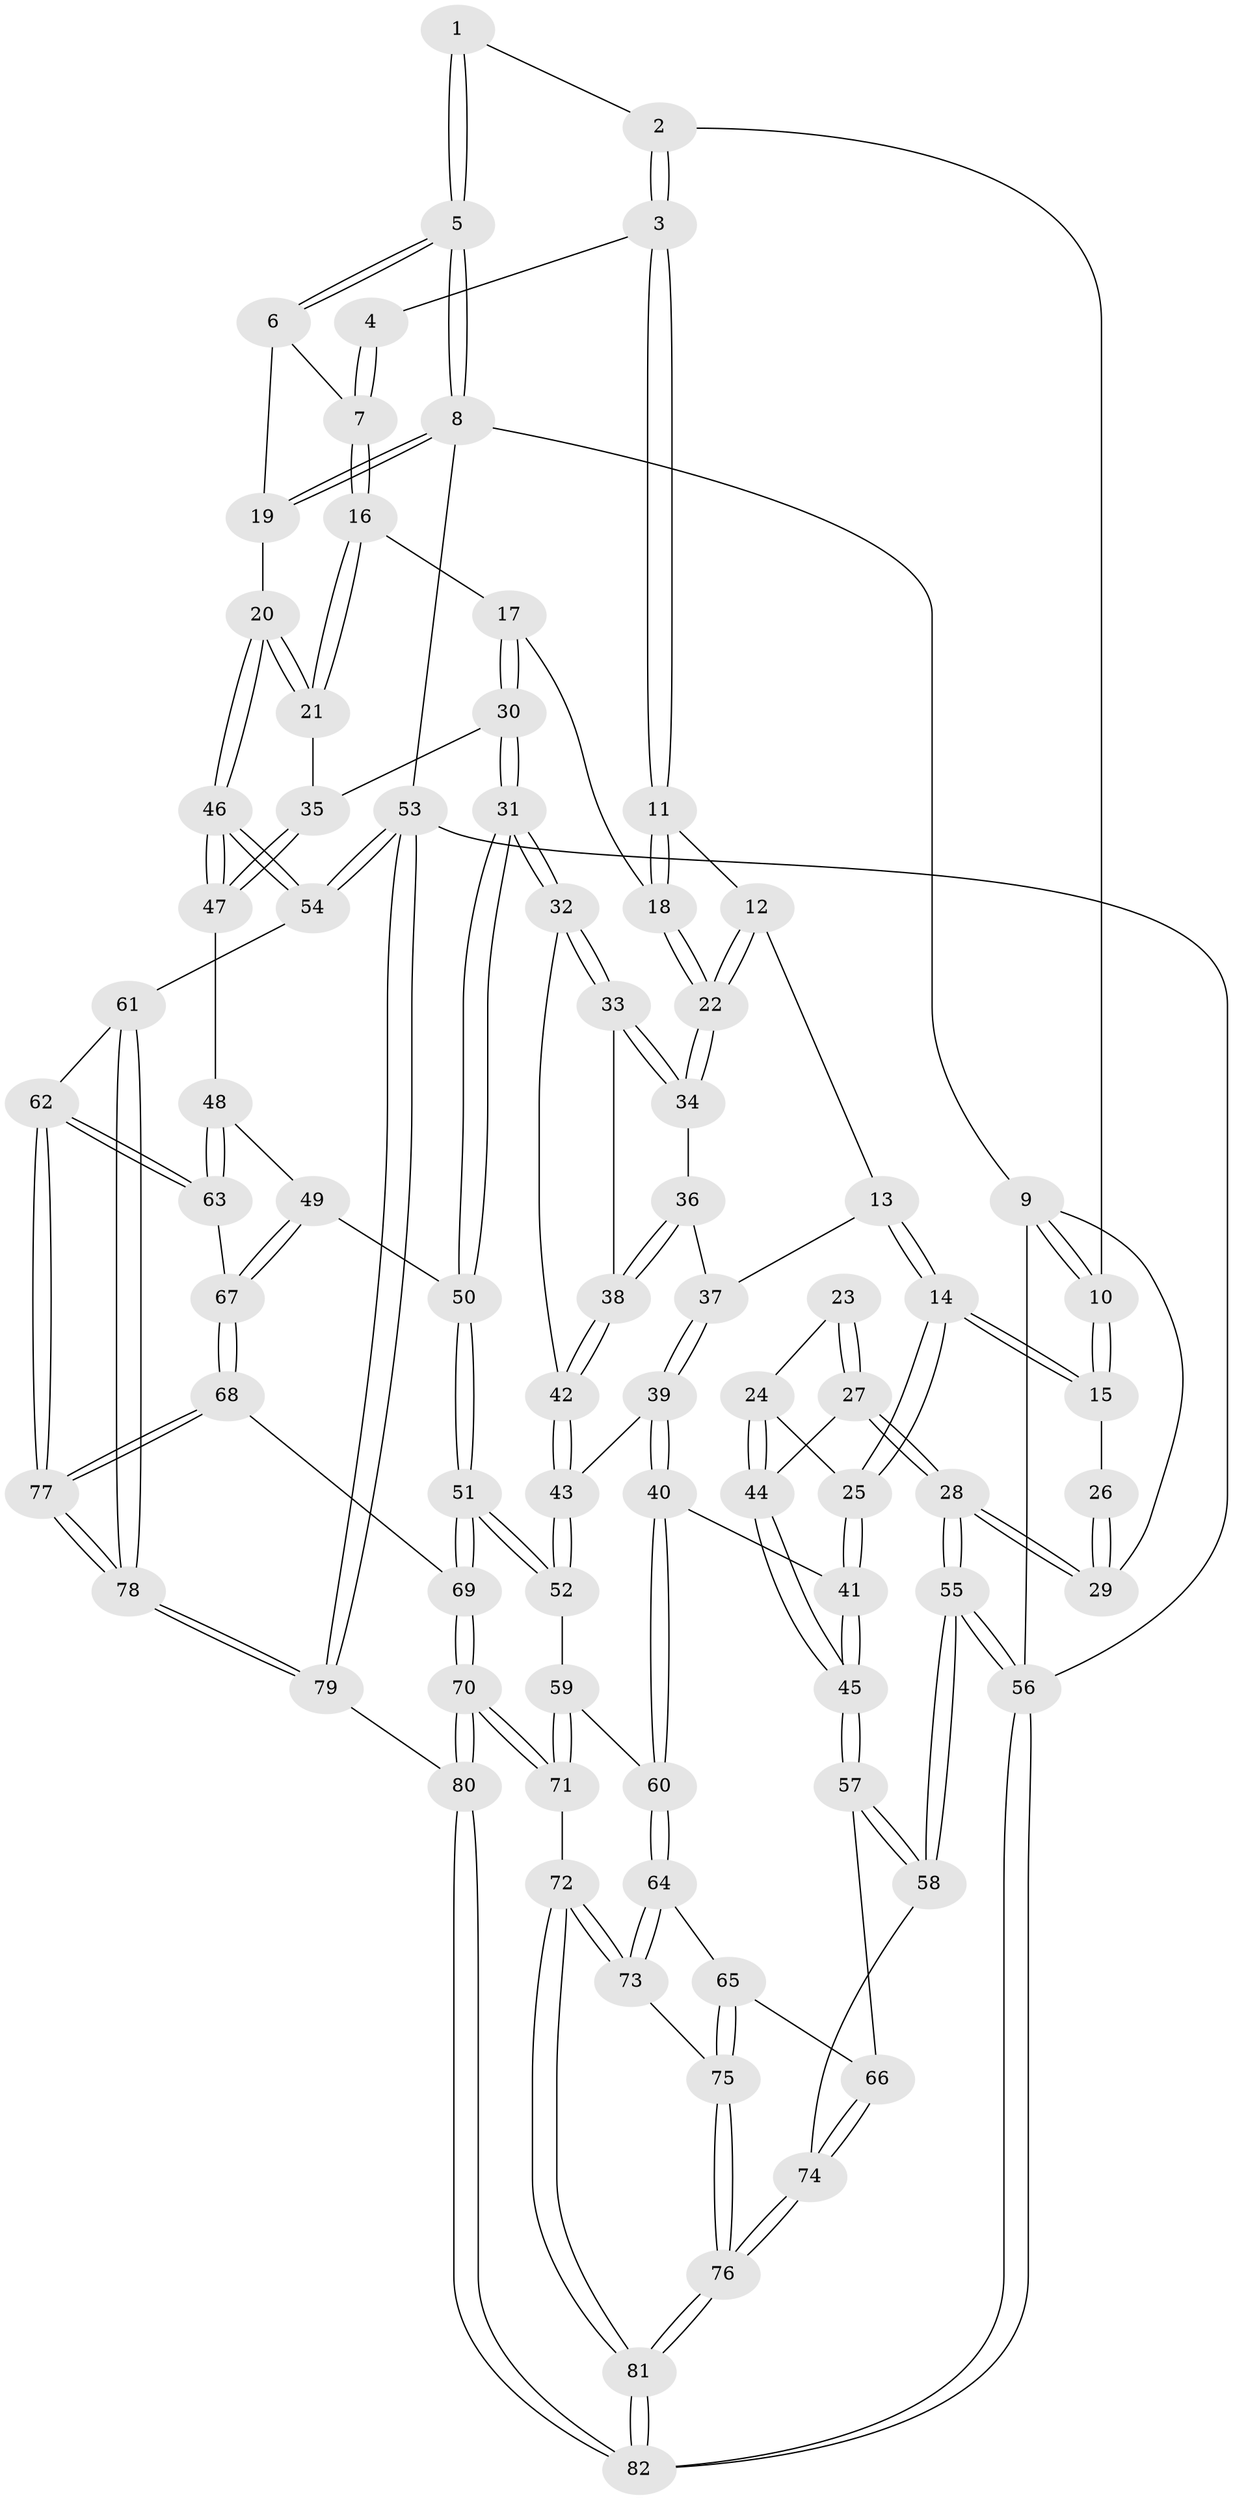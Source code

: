 // coarse degree distribution, {4: 0.425531914893617, 6: 0.06382978723404255, 8: 0.02127659574468085, 5: 0.3404255319148936, 3: 0.1276595744680851, 2: 0.02127659574468085}
// Generated by graph-tools (version 1.1) at 2025/52/02/27/25 19:52:43]
// undirected, 82 vertices, 202 edges
graph export_dot {
graph [start="1"]
  node [color=gray90,style=filled];
  1 [pos="+0.7628587108003875+0"];
  2 [pos="+0.32042826426537524+0"];
  3 [pos="+0.40595628140127843+0.008679344597603465"];
  4 [pos="+0.7578781817506979+0.0362820575135792"];
  5 [pos="+1+0"];
  6 [pos="+0.8340886657234093+0.1320541583413968"];
  7 [pos="+0.7917497804619298+0.15775795199295647"];
  8 [pos="+1+0"];
  9 [pos="+0+0"];
  10 [pos="+0.2781744984622492+0"];
  11 [pos="+0.44181994008990555+0.06262197698225729"];
  12 [pos="+0.40794029040393476+0.3149540346230981"];
  13 [pos="+0.3302086595047479+0.3811139732215417"];
  14 [pos="+0.26011481087449595+0.3800328708038231"];
  15 [pos="+0.2194384073694431+0.32621089077123344"];
  16 [pos="+0.7517598187636201+0.24647102915445043"];
  17 [pos="+0.7011103272657088+0.2571419175645551"];
  18 [pos="+0.6777016547786398+0.25626517110955876"];
  19 [pos="+1+0.19019280811352363"];
  20 [pos="+1+0.35141362017383176"];
  21 [pos="+0.9149261850693612+0.3637188364377608"];
  22 [pos="+0.5646432084943209+0.3735902646746217"];
  23 [pos="+0.11779118671307129+0.44401807050198044"];
  24 [pos="+0.20861337808635255+0.45076631606598316"];
  25 [pos="+0.24962826450960215+0.4174117513667412"];
  26 [pos="+0.07167744203652464+0.34002934349092523"];
  27 [pos="+0.0627255561790143+0.5846313651191024"];
  28 [pos="+0+0.5437927586497391"];
  29 [pos="+0+0.32696552855980016"];
  30 [pos="+0.7050203856283972+0.5425813160604812"];
  31 [pos="+0.6662789448431038+0.5819852008478011"];
  32 [pos="+0.6167118648474766+0.5484207053586996"];
  33 [pos="+0.5653084720810041+0.4015529438572894"];
  34 [pos="+0.5630293884712205+0.3782104905822442"];
  35 [pos="+0.8589647248337421+0.49897789874456805"];
  36 [pos="+0.43598083546612243+0.4425412480349728"];
  37 [pos="+0.387641750127195+0.43276057871163087"];
  38 [pos="+0.474872918701904+0.5378488700108172"];
  39 [pos="+0.3698047650363672+0.614614562683304"];
  40 [pos="+0.3440213496136376+0.6336197249188615"];
  41 [pos="+0.3078807499272923+0.6226136949836425"];
  42 [pos="+0.47512823172226804+0.5665891838053776"];
  43 [pos="+0.4580314277385061+0.5850004586733796"];
  44 [pos="+0.08040191610898904+0.5899514408229108"];
  45 [pos="+0.16399922273891887+0.6592867104993368"];
  46 [pos="+1+0.7655519760311494"];
  47 [pos="+0.902274744078659+0.6495831295764671"];
  48 [pos="+0.8777332522645558+0.6603487905835406"];
  49 [pos="+0.7824750970560622+0.68437323179795"];
  50 [pos="+0.6719699915529035+0.6370140497919965"];
  51 [pos="+0.6106447118059016+0.715945578686246"];
  52 [pos="+0.5599400158792525+0.7024441177477937"];
  53 [pos="+1+1"];
  54 [pos="+1+0.8229506062363748"];
  55 [pos="+0+0.9556405674012673"];
  56 [pos="+0+1"];
  57 [pos="+0.16228638391411118+0.6762695510657231"];
  58 [pos="+0.0015575164910604218+0.841125428321265"];
  59 [pos="+0.4648732240303653+0.7298052749448303"];
  60 [pos="+0.35873529524678577+0.6757839981155974"];
  61 [pos="+0.9086482567325581+0.87641964344535"];
  62 [pos="+0.8374711784535955+0.8528621870252918"];
  63 [pos="+0.8327128546798559+0.8482560405764199"];
  64 [pos="+0.34276402856236143+0.7924714831627196"];
  65 [pos="+0.271155102328332+0.7973074445551456"];
  66 [pos="+0.1785219667426926+0.7330542790612513"];
  67 [pos="+0.7757628840126666+0.8125816776146537"];
  68 [pos="+0.6500039528080512+0.8437888450053035"];
  69 [pos="+0.6178531071767985+0.8322451734363285"];
  70 [pos="+0.5536350360910042+0.8813197418613763"];
  71 [pos="+0.47111473970287143+0.8646804888929804"];
  72 [pos="+0.39361827490294055+0.8791109057561549"];
  73 [pos="+0.35797215966503926+0.8252370758271036"];
  74 [pos="+0.16334191416929725+0.8433439776171581"];
  75 [pos="+0.20124550862654897+0.8872087094770895"];
  76 [pos="+0.1981404730162563+0.8900911257078572"];
  77 [pos="+0.734392590020194+0.9717523638551121"];
  78 [pos="+0.7565991744671875+1"];
  79 [pos="+0.7405014280018186+1"];
  80 [pos="+0.5700842946268849+1"];
  81 [pos="+0.23630397690682495+1"];
  82 [pos="+0.21439752788176744+1"];
  1 -- 2;
  1 -- 5;
  1 -- 5;
  2 -- 3;
  2 -- 3;
  2 -- 10;
  3 -- 4;
  3 -- 11;
  3 -- 11;
  4 -- 7;
  4 -- 7;
  5 -- 6;
  5 -- 6;
  5 -- 8;
  5 -- 8;
  6 -- 7;
  6 -- 19;
  7 -- 16;
  7 -- 16;
  8 -- 9;
  8 -- 19;
  8 -- 19;
  8 -- 53;
  9 -- 10;
  9 -- 10;
  9 -- 29;
  9 -- 56;
  10 -- 15;
  10 -- 15;
  11 -- 12;
  11 -- 18;
  11 -- 18;
  12 -- 13;
  12 -- 22;
  12 -- 22;
  13 -- 14;
  13 -- 14;
  13 -- 37;
  14 -- 15;
  14 -- 15;
  14 -- 25;
  14 -- 25;
  15 -- 26;
  16 -- 17;
  16 -- 21;
  16 -- 21;
  17 -- 18;
  17 -- 30;
  17 -- 30;
  18 -- 22;
  18 -- 22;
  19 -- 20;
  20 -- 21;
  20 -- 21;
  20 -- 46;
  20 -- 46;
  21 -- 35;
  22 -- 34;
  22 -- 34;
  23 -- 24;
  23 -- 27;
  23 -- 27;
  24 -- 25;
  24 -- 44;
  24 -- 44;
  25 -- 41;
  25 -- 41;
  26 -- 29;
  26 -- 29;
  27 -- 28;
  27 -- 28;
  27 -- 44;
  28 -- 29;
  28 -- 29;
  28 -- 55;
  28 -- 55;
  30 -- 31;
  30 -- 31;
  30 -- 35;
  31 -- 32;
  31 -- 32;
  31 -- 50;
  31 -- 50;
  32 -- 33;
  32 -- 33;
  32 -- 42;
  33 -- 34;
  33 -- 34;
  33 -- 38;
  34 -- 36;
  35 -- 47;
  35 -- 47;
  36 -- 37;
  36 -- 38;
  36 -- 38;
  37 -- 39;
  37 -- 39;
  38 -- 42;
  38 -- 42;
  39 -- 40;
  39 -- 40;
  39 -- 43;
  40 -- 41;
  40 -- 60;
  40 -- 60;
  41 -- 45;
  41 -- 45;
  42 -- 43;
  42 -- 43;
  43 -- 52;
  43 -- 52;
  44 -- 45;
  44 -- 45;
  45 -- 57;
  45 -- 57;
  46 -- 47;
  46 -- 47;
  46 -- 54;
  46 -- 54;
  47 -- 48;
  48 -- 49;
  48 -- 63;
  48 -- 63;
  49 -- 50;
  49 -- 67;
  49 -- 67;
  50 -- 51;
  50 -- 51;
  51 -- 52;
  51 -- 52;
  51 -- 69;
  51 -- 69;
  52 -- 59;
  53 -- 54;
  53 -- 54;
  53 -- 79;
  53 -- 79;
  53 -- 56;
  54 -- 61;
  55 -- 56;
  55 -- 56;
  55 -- 58;
  55 -- 58;
  56 -- 82;
  56 -- 82;
  57 -- 58;
  57 -- 58;
  57 -- 66;
  58 -- 74;
  59 -- 60;
  59 -- 71;
  59 -- 71;
  60 -- 64;
  60 -- 64;
  61 -- 62;
  61 -- 78;
  61 -- 78;
  62 -- 63;
  62 -- 63;
  62 -- 77;
  62 -- 77;
  63 -- 67;
  64 -- 65;
  64 -- 73;
  64 -- 73;
  65 -- 66;
  65 -- 75;
  65 -- 75;
  66 -- 74;
  66 -- 74;
  67 -- 68;
  67 -- 68;
  68 -- 69;
  68 -- 77;
  68 -- 77;
  69 -- 70;
  69 -- 70;
  70 -- 71;
  70 -- 71;
  70 -- 80;
  70 -- 80;
  71 -- 72;
  72 -- 73;
  72 -- 73;
  72 -- 81;
  72 -- 81;
  73 -- 75;
  74 -- 76;
  74 -- 76;
  75 -- 76;
  75 -- 76;
  76 -- 81;
  76 -- 81;
  77 -- 78;
  77 -- 78;
  78 -- 79;
  78 -- 79;
  79 -- 80;
  80 -- 82;
  80 -- 82;
  81 -- 82;
  81 -- 82;
}
